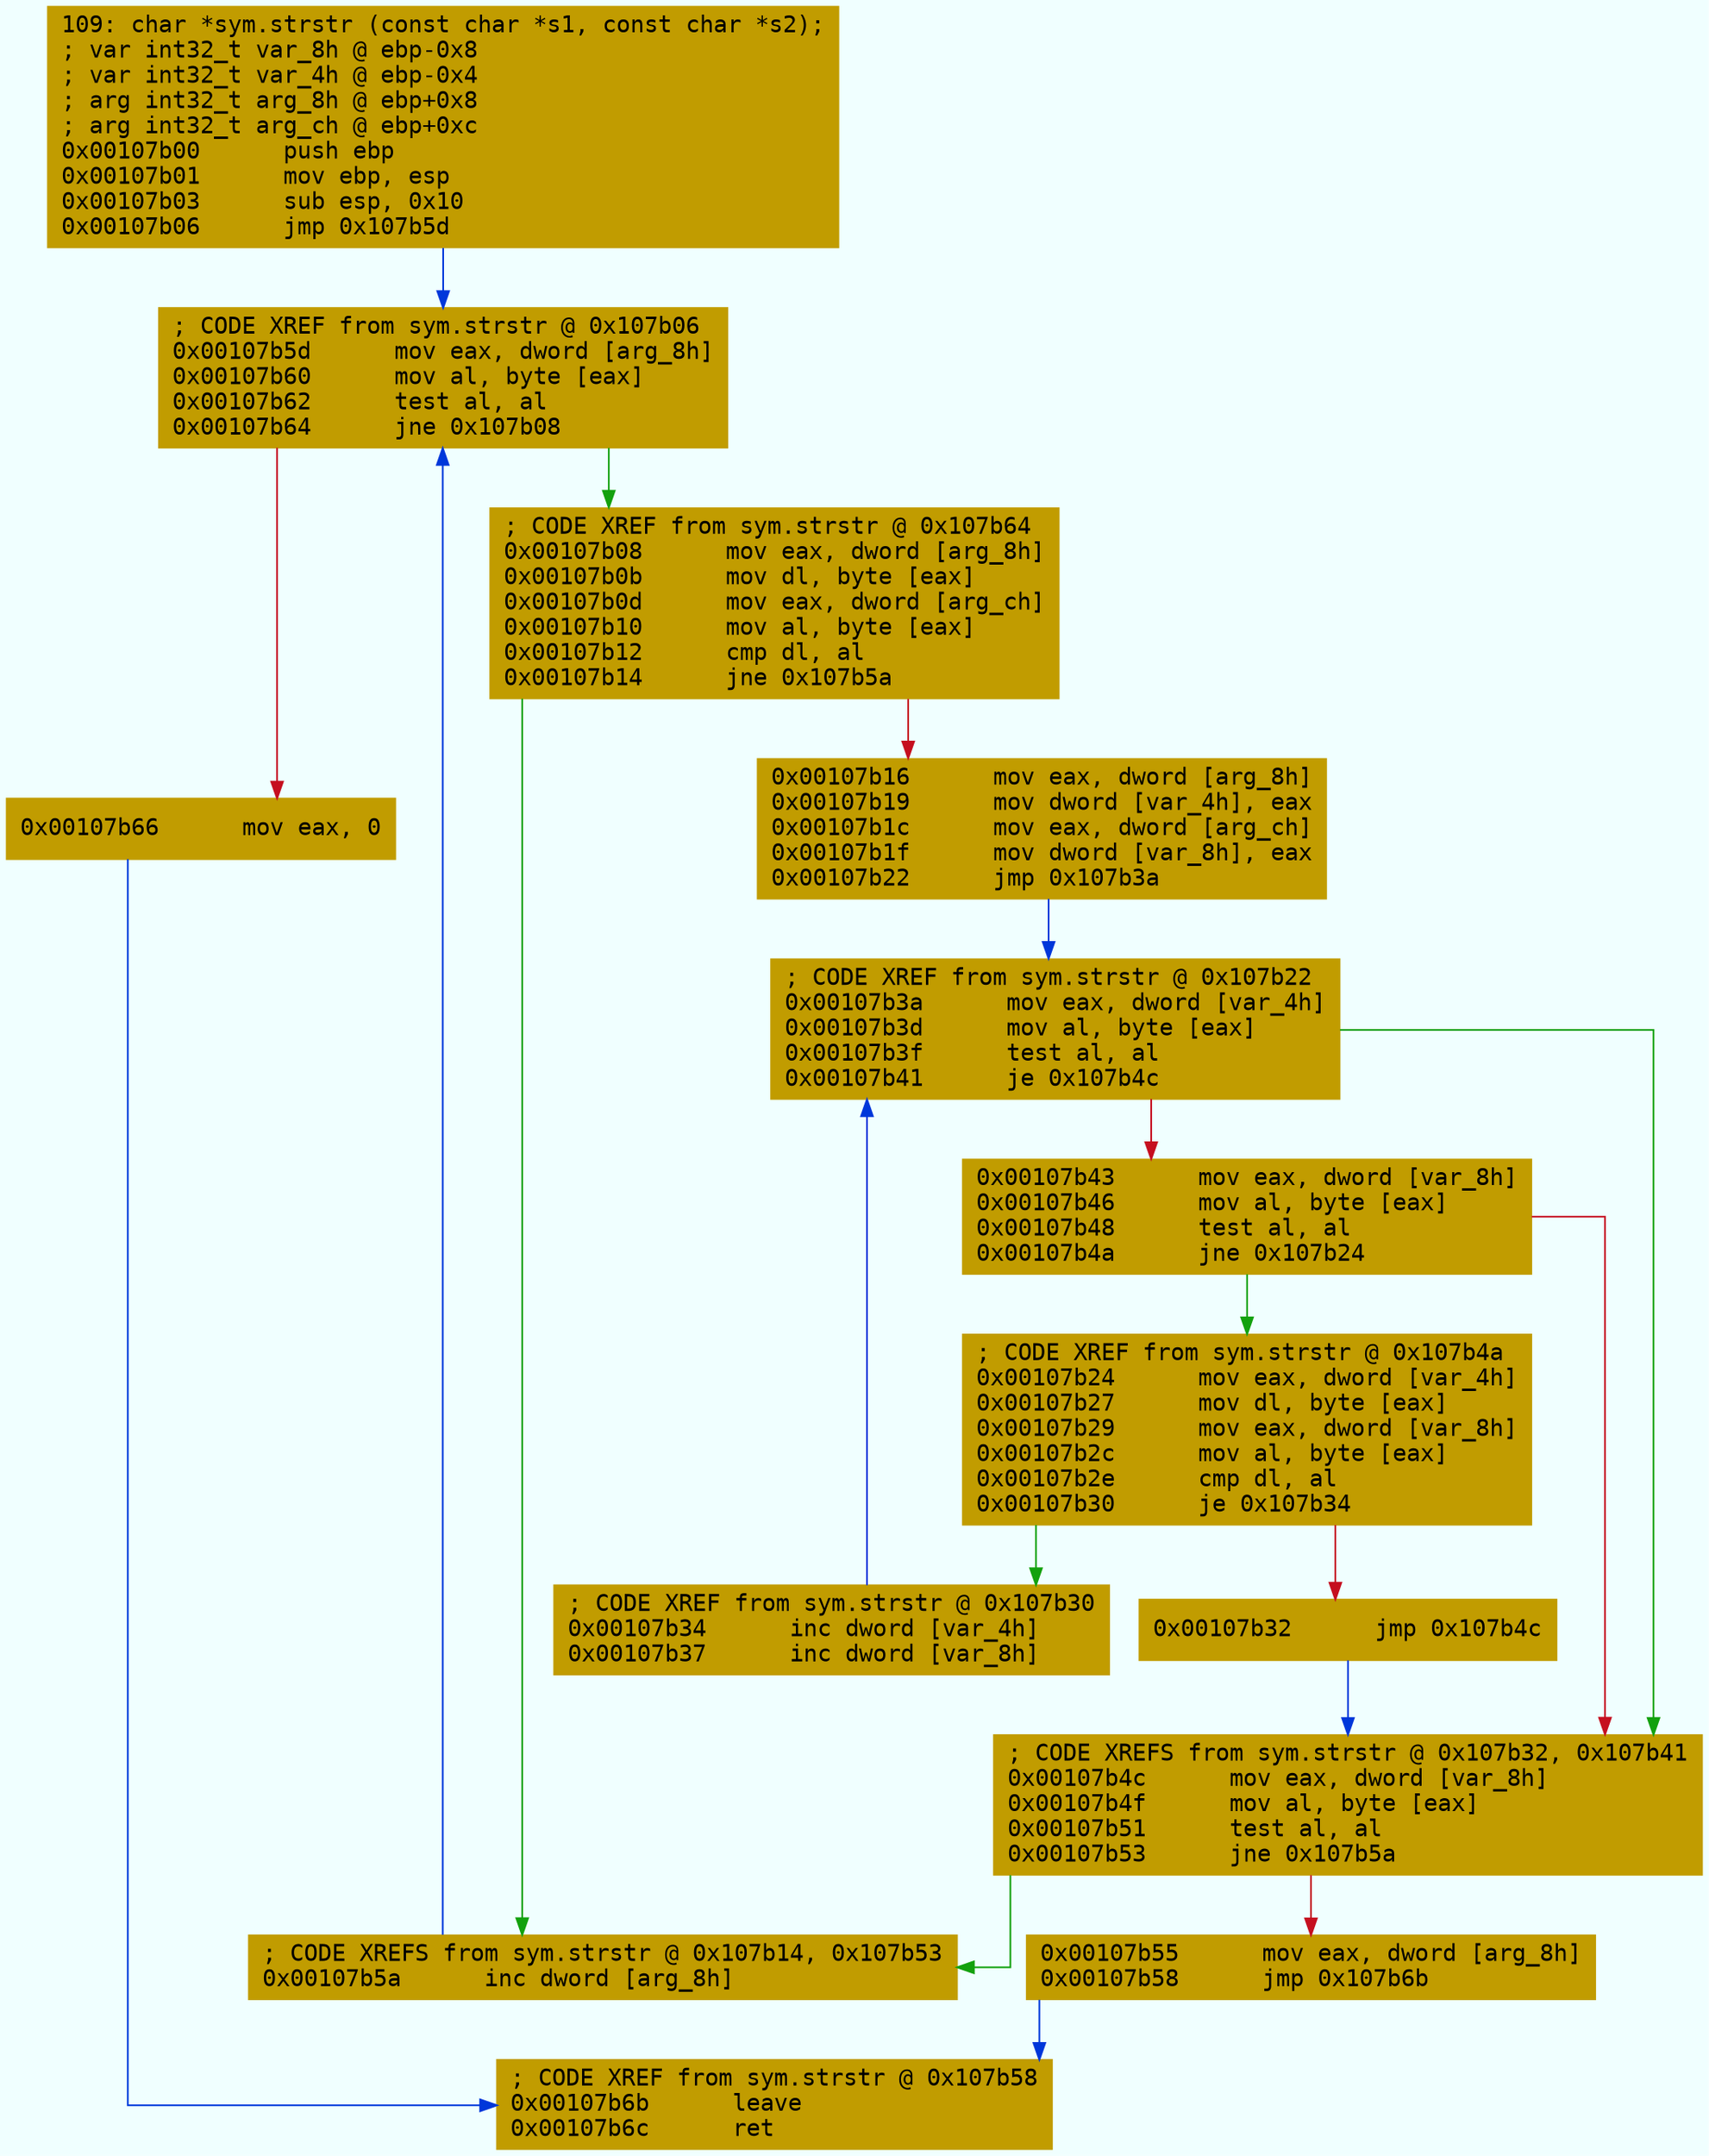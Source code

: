 digraph code {
	graph [bgcolor=azure fontsize=8 fontname="Courier" splines="ortho"];
	node [fillcolor=gray style=filled shape=box];
	edge [arrowhead="normal"];
	"0x00107b00" [URL="sym.strstr/0x00107b00", fillcolor="#c19c00",color="#c19c00", fontname="Courier",label="109: char *sym.strstr (const char *s1, const char *s2);\l; var int32_t var_8h @ ebp-0x8\l; var int32_t var_4h @ ebp-0x4\l; arg int32_t arg_8h @ ebp+0x8\l; arg int32_t arg_ch @ ebp+0xc\l0x00107b00      push ebp\l0x00107b01      mov ebp, esp\l0x00107b03      sub esp, 0x10\l0x00107b06      jmp 0x107b5d\l"]
	"0x00107b08" [URL="sym.strstr/0x00107b08", fillcolor="#c19c00",color="#c19c00", fontname="Courier",label="; CODE XREF from sym.strstr @ 0x107b64\l0x00107b08      mov eax, dword [arg_8h]\l0x00107b0b      mov dl, byte [eax]\l0x00107b0d      mov eax, dword [arg_ch]\l0x00107b10      mov al, byte [eax]\l0x00107b12      cmp dl, al\l0x00107b14      jne 0x107b5a\l"]
	"0x00107b16" [URL="sym.strstr/0x00107b16", fillcolor="#c19c00",color="#c19c00", fontname="Courier",label="0x00107b16      mov eax, dword [arg_8h]\l0x00107b19      mov dword [var_4h], eax\l0x00107b1c      mov eax, dword [arg_ch]\l0x00107b1f      mov dword [var_8h], eax\l0x00107b22      jmp 0x107b3a\l"]
	"0x00107b24" [URL="sym.strstr/0x00107b24", fillcolor="#c19c00",color="#c19c00", fontname="Courier",label="; CODE XREF from sym.strstr @ 0x107b4a\l0x00107b24      mov eax, dword [var_4h]\l0x00107b27      mov dl, byte [eax]\l0x00107b29      mov eax, dword [var_8h]\l0x00107b2c      mov al, byte [eax]\l0x00107b2e      cmp dl, al\l0x00107b30      je 0x107b34\l"]
	"0x00107b32" [URL="sym.strstr/0x00107b32", fillcolor="#c19c00",color="#c19c00", fontname="Courier",label="0x00107b32      jmp 0x107b4c\l"]
	"0x00107b34" [URL="sym.strstr/0x00107b34", fillcolor="#c19c00",color="#c19c00", fontname="Courier",label="; CODE XREF from sym.strstr @ 0x107b30\l0x00107b34      inc dword [var_4h]\l0x00107b37      inc dword [var_8h]\l"]
	"0x00107b3a" [URL="sym.strstr/0x00107b3a", fillcolor="#c19c00",color="#c19c00", fontname="Courier",label="; CODE XREF from sym.strstr @ 0x107b22\l0x00107b3a      mov eax, dword [var_4h]\l0x00107b3d      mov al, byte [eax]\l0x00107b3f      test al, al\l0x00107b41      je 0x107b4c\l"]
	"0x00107b43" [URL="sym.strstr/0x00107b43", fillcolor="#c19c00",color="#c19c00", fontname="Courier",label="0x00107b43      mov eax, dword [var_8h]\l0x00107b46      mov al, byte [eax]\l0x00107b48      test al, al\l0x00107b4a      jne 0x107b24\l"]
	"0x00107b4c" [URL="sym.strstr/0x00107b4c", fillcolor="#c19c00",color="#c19c00", fontname="Courier",label="; CODE XREFS from sym.strstr @ 0x107b32, 0x107b41\l0x00107b4c      mov eax, dword [var_8h]\l0x00107b4f      mov al, byte [eax]\l0x00107b51      test al, al\l0x00107b53      jne 0x107b5a\l"]
	"0x00107b55" [URL="sym.strstr/0x00107b55", fillcolor="#c19c00",color="#c19c00", fontname="Courier",label="0x00107b55      mov eax, dword [arg_8h]\l0x00107b58      jmp 0x107b6b\l"]
	"0x00107b5a" [URL="sym.strstr/0x00107b5a", fillcolor="#c19c00",color="#c19c00", fontname="Courier",label="; CODE XREFS from sym.strstr @ 0x107b14, 0x107b53\l0x00107b5a      inc dword [arg_8h]\l"]
	"0x00107b5d" [URL="sym.strstr/0x00107b5d", fillcolor="#c19c00",color="#c19c00", fontname="Courier",label="; CODE XREF from sym.strstr @ 0x107b06\l0x00107b5d      mov eax, dword [arg_8h]\l0x00107b60      mov al, byte [eax]\l0x00107b62      test al, al\l0x00107b64      jne 0x107b08\l"]
	"0x00107b66" [URL="sym.strstr/0x00107b66", fillcolor="#c19c00",color="#c19c00", fontname="Courier",label="0x00107b66      mov eax, 0\l"]
	"0x00107b6b" [URL="sym.strstr/0x00107b6b", fillcolor="#c19c00",color="#c19c00", fontname="Courier",label="; CODE XREF from sym.strstr @ 0x107b58\l0x00107b6b      leave\l0x00107b6c      ret\l"]
        "0x00107b00" -> "0x00107b5d" [color="#0037da"];
        "0x00107b08" -> "0x00107b5a" [color="#13a10e"];
        "0x00107b08" -> "0x00107b16" [color="#c50f1f"];
        "0x00107b16" -> "0x00107b3a" [color="#0037da"];
        "0x00107b24" -> "0x00107b34" [color="#13a10e"];
        "0x00107b24" -> "0x00107b32" [color="#c50f1f"];
        "0x00107b32" -> "0x00107b4c" [color="#0037da"];
        "0x00107b34" -> "0x00107b3a" [color="#0037da"];
        "0x00107b3a" -> "0x00107b4c" [color="#13a10e"];
        "0x00107b3a" -> "0x00107b43" [color="#c50f1f"];
        "0x00107b43" -> "0x00107b24" [color="#13a10e"];
        "0x00107b43" -> "0x00107b4c" [color="#c50f1f"];
        "0x00107b4c" -> "0x00107b5a" [color="#13a10e"];
        "0x00107b4c" -> "0x00107b55" [color="#c50f1f"];
        "0x00107b55" -> "0x00107b6b" [color="#0037da"];
        "0x00107b5a" -> "0x00107b5d" [color="#0037da"];
        "0x00107b5d" -> "0x00107b08" [color="#13a10e"];
        "0x00107b5d" -> "0x00107b66" [color="#c50f1f"];
        "0x00107b66" -> "0x00107b6b" [color="#0037da"];
}
